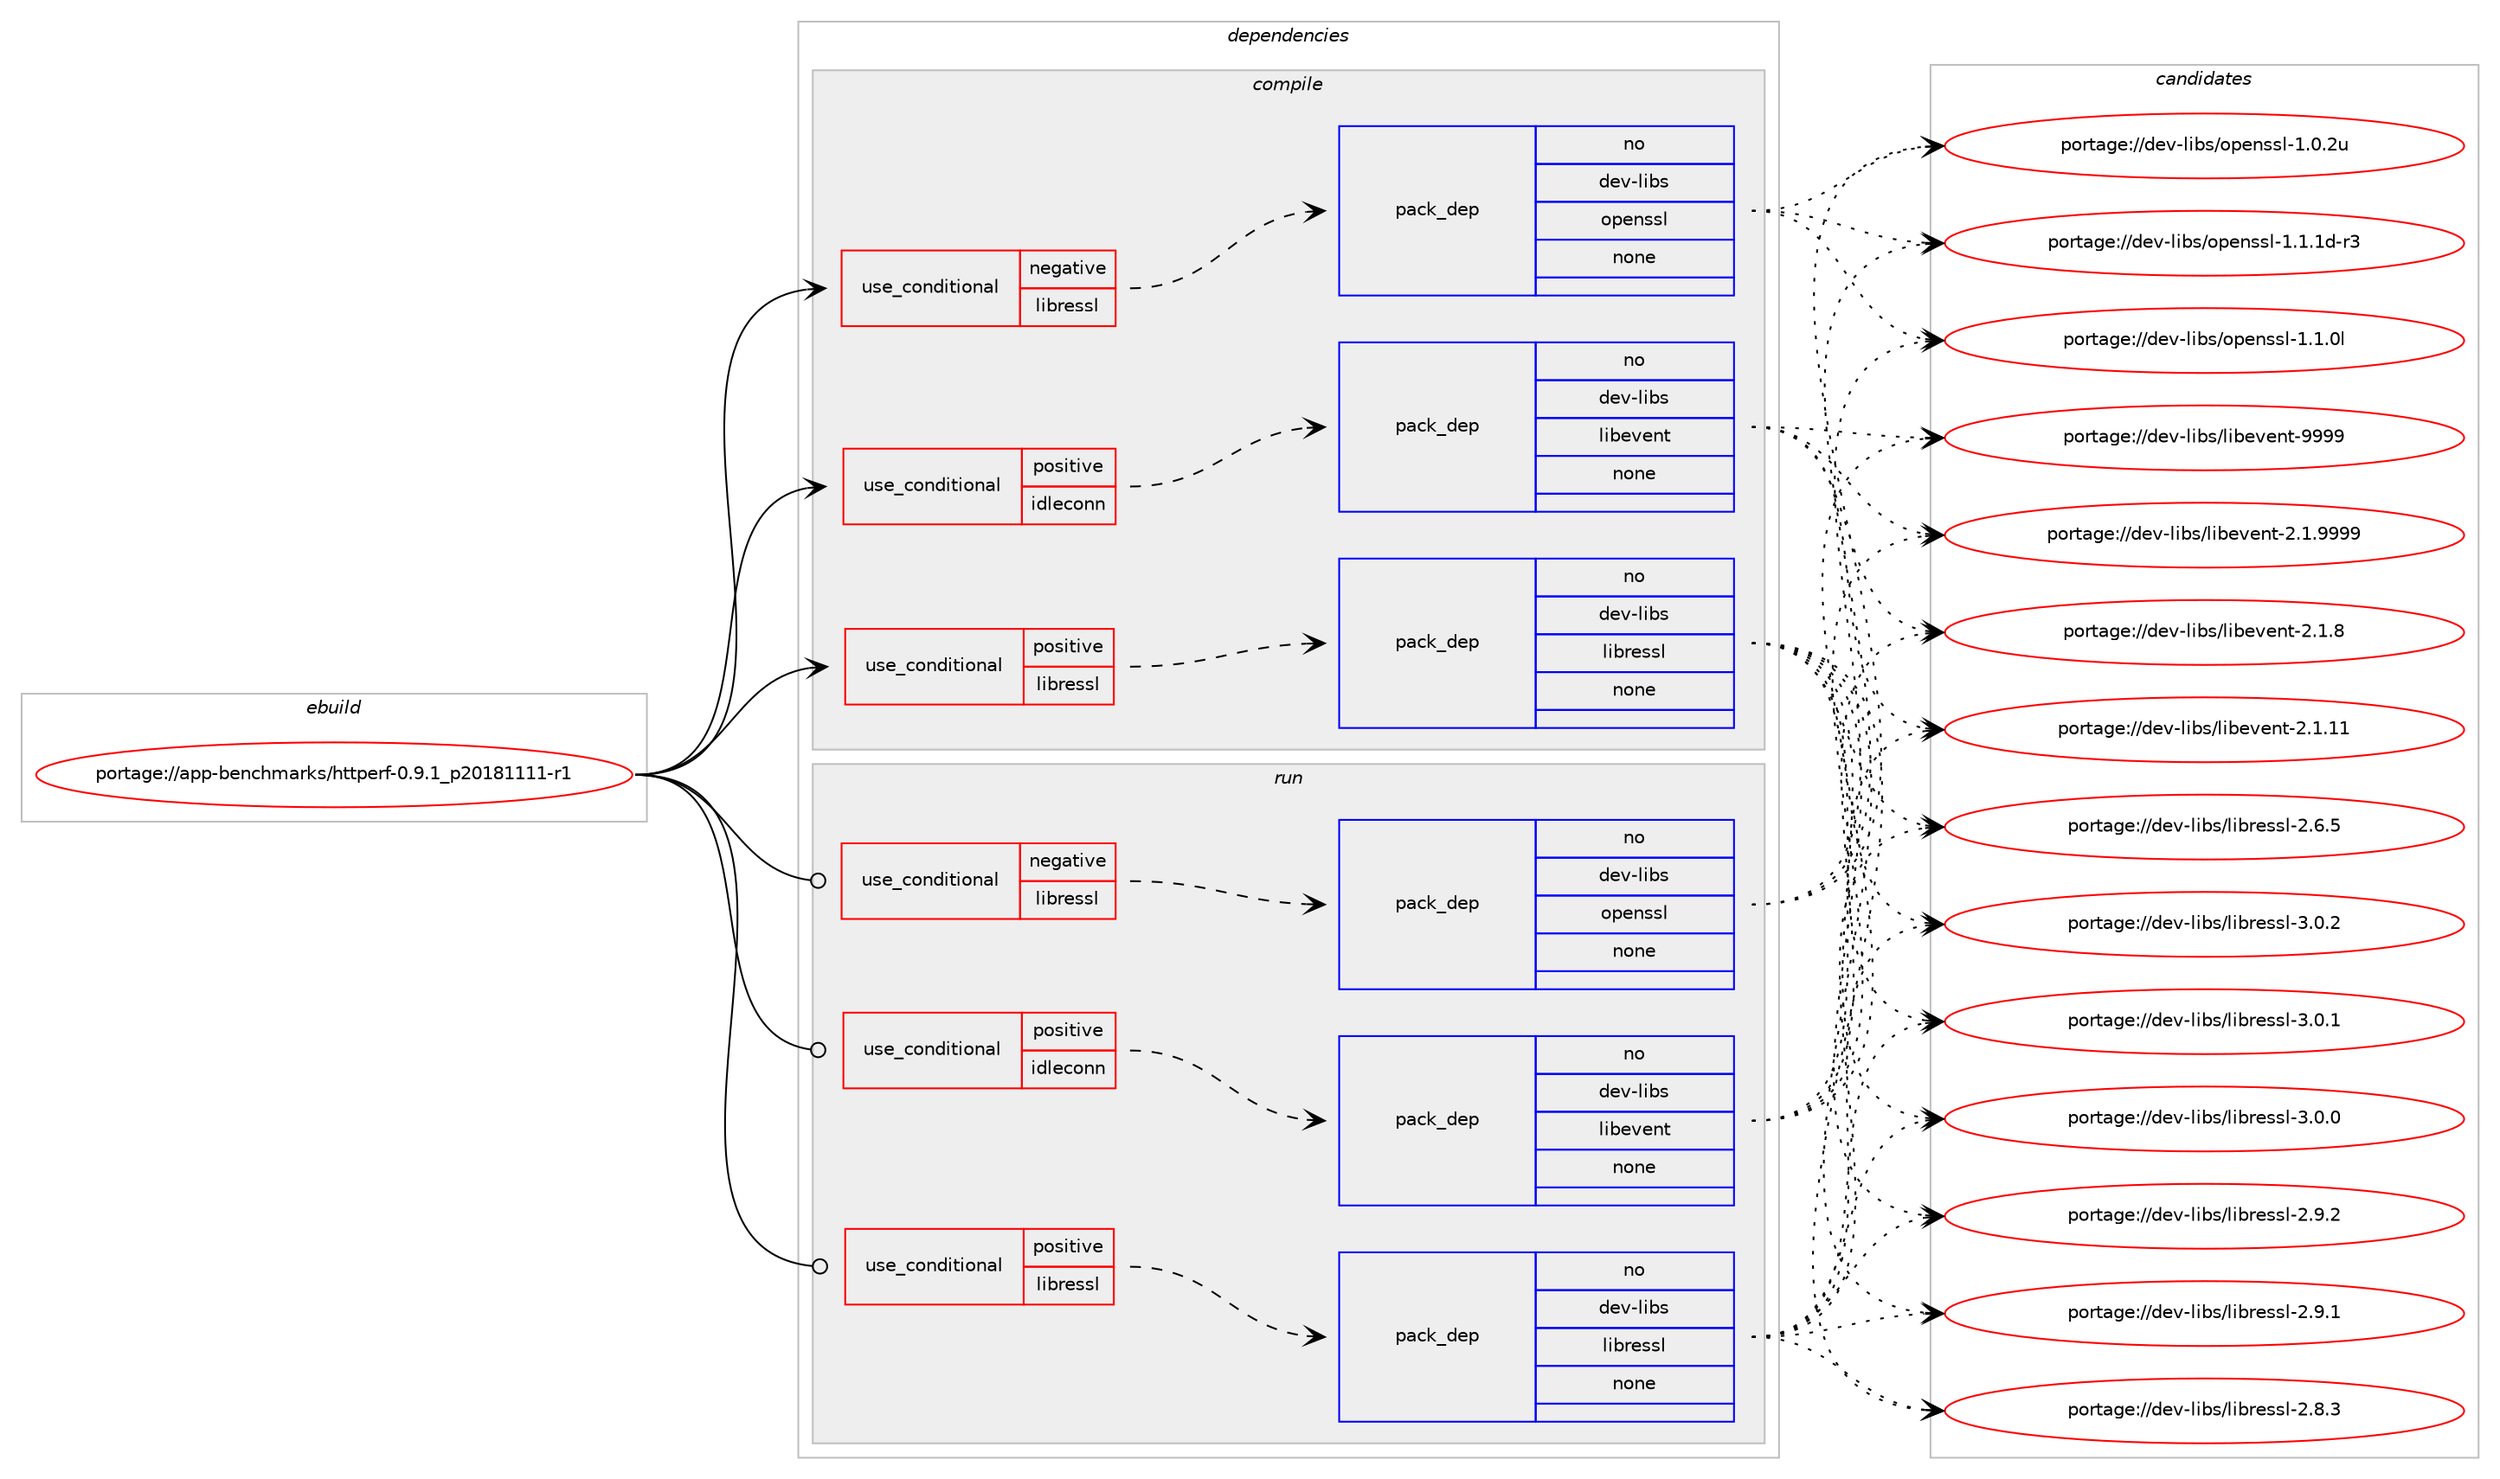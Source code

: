 digraph prolog {

# *************
# Graph options
# *************

newrank=true;
concentrate=true;
compound=true;
graph [rankdir=LR,fontname=Helvetica,fontsize=10,ranksep=1.5];#, ranksep=2.5, nodesep=0.2];
edge  [arrowhead=vee];
node  [fontname=Helvetica,fontsize=10];

# **********
# The ebuild
# **********

subgraph cluster_leftcol {
color=gray;
rank=same;
label=<<i>ebuild</i>>;
id [label="portage://app-benchmarks/httperf-0.9.1_p20181111-r1", color=red, width=4, href="../app-benchmarks/httperf-0.9.1_p20181111-r1.svg"];
}

# ****************
# The dependencies
# ****************

subgraph cluster_midcol {
color=gray;
label=<<i>dependencies</i>>;
subgraph cluster_compile {
fillcolor="#eeeeee";
style=filled;
label=<<i>compile</i>>;
subgraph cond151912 {
dependency644942 [label=<<TABLE BORDER="0" CELLBORDER="1" CELLSPACING="0" CELLPADDING="4"><TR><TD ROWSPAN="3" CELLPADDING="10">use_conditional</TD></TR><TR><TD>negative</TD></TR><TR><TD>libressl</TD></TR></TABLE>>, shape=none, color=red];
subgraph pack484443 {
dependency644943 [label=<<TABLE BORDER="0" CELLBORDER="1" CELLSPACING="0" CELLPADDING="4" WIDTH="220"><TR><TD ROWSPAN="6" CELLPADDING="30">pack_dep</TD></TR><TR><TD WIDTH="110">no</TD></TR><TR><TD>dev-libs</TD></TR><TR><TD>openssl</TD></TR><TR><TD>none</TD></TR><TR><TD></TD></TR></TABLE>>, shape=none, color=blue];
}
dependency644942:e -> dependency644943:w [weight=20,style="dashed",arrowhead="vee"];
}
id:e -> dependency644942:w [weight=20,style="solid",arrowhead="vee"];
subgraph cond151913 {
dependency644944 [label=<<TABLE BORDER="0" CELLBORDER="1" CELLSPACING="0" CELLPADDING="4"><TR><TD ROWSPAN="3" CELLPADDING="10">use_conditional</TD></TR><TR><TD>positive</TD></TR><TR><TD>idleconn</TD></TR></TABLE>>, shape=none, color=red];
subgraph pack484444 {
dependency644945 [label=<<TABLE BORDER="0" CELLBORDER="1" CELLSPACING="0" CELLPADDING="4" WIDTH="220"><TR><TD ROWSPAN="6" CELLPADDING="30">pack_dep</TD></TR><TR><TD WIDTH="110">no</TD></TR><TR><TD>dev-libs</TD></TR><TR><TD>libevent</TD></TR><TR><TD>none</TD></TR><TR><TD></TD></TR></TABLE>>, shape=none, color=blue];
}
dependency644944:e -> dependency644945:w [weight=20,style="dashed",arrowhead="vee"];
}
id:e -> dependency644944:w [weight=20,style="solid",arrowhead="vee"];
subgraph cond151914 {
dependency644946 [label=<<TABLE BORDER="0" CELLBORDER="1" CELLSPACING="0" CELLPADDING="4"><TR><TD ROWSPAN="3" CELLPADDING="10">use_conditional</TD></TR><TR><TD>positive</TD></TR><TR><TD>libressl</TD></TR></TABLE>>, shape=none, color=red];
subgraph pack484445 {
dependency644947 [label=<<TABLE BORDER="0" CELLBORDER="1" CELLSPACING="0" CELLPADDING="4" WIDTH="220"><TR><TD ROWSPAN="6" CELLPADDING="30">pack_dep</TD></TR><TR><TD WIDTH="110">no</TD></TR><TR><TD>dev-libs</TD></TR><TR><TD>libressl</TD></TR><TR><TD>none</TD></TR><TR><TD></TD></TR></TABLE>>, shape=none, color=blue];
}
dependency644946:e -> dependency644947:w [weight=20,style="dashed",arrowhead="vee"];
}
id:e -> dependency644946:w [weight=20,style="solid",arrowhead="vee"];
}
subgraph cluster_compileandrun {
fillcolor="#eeeeee";
style=filled;
label=<<i>compile and run</i>>;
}
subgraph cluster_run {
fillcolor="#eeeeee";
style=filled;
label=<<i>run</i>>;
subgraph cond151915 {
dependency644948 [label=<<TABLE BORDER="0" CELLBORDER="1" CELLSPACING="0" CELLPADDING="4"><TR><TD ROWSPAN="3" CELLPADDING="10">use_conditional</TD></TR><TR><TD>negative</TD></TR><TR><TD>libressl</TD></TR></TABLE>>, shape=none, color=red];
subgraph pack484446 {
dependency644949 [label=<<TABLE BORDER="0" CELLBORDER="1" CELLSPACING="0" CELLPADDING="4" WIDTH="220"><TR><TD ROWSPAN="6" CELLPADDING="30">pack_dep</TD></TR><TR><TD WIDTH="110">no</TD></TR><TR><TD>dev-libs</TD></TR><TR><TD>openssl</TD></TR><TR><TD>none</TD></TR><TR><TD></TD></TR></TABLE>>, shape=none, color=blue];
}
dependency644948:e -> dependency644949:w [weight=20,style="dashed",arrowhead="vee"];
}
id:e -> dependency644948:w [weight=20,style="solid",arrowhead="odot"];
subgraph cond151916 {
dependency644950 [label=<<TABLE BORDER="0" CELLBORDER="1" CELLSPACING="0" CELLPADDING="4"><TR><TD ROWSPAN="3" CELLPADDING="10">use_conditional</TD></TR><TR><TD>positive</TD></TR><TR><TD>idleconn</TD></TR></TABLE>>, shape=none, color=red];
subgraph pack484447 {
dependency644951 [label=<<TABLE BORDER="0" CELLBORDER="1" CELLSPACING="0" CELLPADDING="4" WIDTH="220"><TR><TD ROWSPAN="6" CELLPADDING="30">pack_dep</TD></TR><TR><TD WIDTH="110">no</TD></TR><TR><TD>dev-libs</TD></TR><TR><TD>libevent</TD></TR><TR><TD>none</TD></TR><TR><TD></TD></TR></TABLE>>, shape=none, color=blue];
}
dependency644950:e -> dependency644951:w [weight=20,style="dashed",arrowhead="vee"];
}
id:e -> dependency644950:w [weight=20,style="solid",arrowhead="odot"];
subgraph cond151917 {
dependency644952 [label=<<TABLE BORDER="0" CELLBORDER="1" CELLSPACING="0" CELLPADDING="4"><TR><TD ROWSPAN="3" CELLPADDING="10">use_conditional</TD></TR><TR><TD>positive</TD></TR><TR><TD>libressl</TD></TR></TABLE>>, shape=none, color=red];
subgraph pack484448 {
dependency644953 [label=<<TABLE BORDER="0" CELLBORDER="1" CELLSPACING="0" CELLPADDING="4" WIDTH="220"><TR><TD ROWSPAN="6" CELLPADDING="30">pack_dep</TD></TR><TR><TD WIDTH="110">no</TD></TR><TR><TD>dev-libs</TD></TR><TR><TD>libressl</TD></TR><TR><TD>none</TD></TR><TR><TD></TD></TR></TABLE>>, shape=none, color=blue];
}
dependency644952:e -> dependency644953:w [weight=20,style="dashed",arrowhead="vee"];
}
id:e -> dependency644952:w [weight=20,style="solid",arrowhead="odot"];
}
}

# **************
# The candidates
# **************

subgraph cluster_choices {
rank=same;
color=gray;
label=<<i>candidates</i>>;

subgraph choice484443 {
color=black;
nodesep=1;
choice1001011184510810598115471111121011101151151084549464946491004511451 [label="portage://dev-libs/openssl-1.1.1d-r3", color=red, width=4,href="../dev-libs/openssl-1.1.1d-r3.svg"];
choice100101118451081059811547111112101110115115108454946494648108 [label="portage://dev-libs/openssl-1.1.0l", color=red, width=4,href="../dev-libs/openssl-1.1.0l.svg"];
choice100101118451081059811547111112101110115115108454946484650117 [label="portage://dev-libs/openssl-1.0.2u", color=red, width=4,href="../dev-libs/openssl-1.0.2u.svg"];
dependency644943:e -> choice1001011184510810598115471111121011101151151084549464946491004511451:w [style=dotted,weight="100"];
dependency644943:e -> choice100101118451081059811547111112101110115115108454946494648108:w [style=dotted,weight="100"];
dependency644943:e -> choice100101118451081059811547111112101110115115108454946484650117:w [style=dotted,weight="100"];
}
subgraph choice484444 {
color=black;
nodesep=1;
choice100101118451081059811547108105981011181011101164557575757 [label="portage://dev-libs/libevent-9999", color=red, width=4,href="../dev-libs/libevent-9999.svg"];
choice10010111845108105981154710810598101118101110116455046494657575757 [label="portage://dev-libs/libevent-2.1.9999", color=red, width=4,href="../dev-libs/libevent-2.1.9999.svg"];
choice10010111845108105981154710810598101118101110116455046494656 [label="portage://dev-libs/libevent-2.1.8", color=red, width=4,href="../dev-libs/libevent-2.1.8.svg"];
choice1001011184510810598115471081059810111810111011645504649464949 [label="portage://dev-libs/libevent-2.1.11", color=red, width=4,href="../dev-libs/libevent-2.1.11.svg"];
dependency644945:e -> choice100101118451081059811547108105981011181011101164557575757:w [style=dotted,weight="100"];
dependency644945:e -> choice10010111845108105981154710810598101118101110116455046494657575757:w [style=dotted,weight="100"];
dependency644945:e -> choice10010111845108105981154710810598101118101110116455046494656:w [style=dotted,weight="100"];
dependency644945:e -> choice1001011184510810598115471081059810111810111011645504649464949:w [style=dotted,weight="100"];
}
subgraph choice484445 {
color=black;
nodesep=1;
choice10010111845108105981154710810598114101115115108455146484650 [label="portage://dev-libs/libressl-3.0.2", color=red, width=4,href="../dev-libs/libressl-3.0.2.svg"];
choice10010111845108105981154710810598114101115115108455146484649 [label="portage://dev-libs/libressl-3.0.1", color=red, width=4,href="../dev-libs/libressl-3.0.1.svg"];
choice10010111845108105981154710810598114101115115108455146484648 [label="portage://dev-libs/libressl-3.0.0", color=red, width=4,href="../dev-libs/libressl-3.0.0.svg"];
choice10010111845108105981154710810598114101115115108455046574650 [label="portage://dev-libs/libressl-2.9.2", color=red, width=4,href="../dev-libs/libressl-2.9.2.svg"];
choice10010111845108105981154710810598114101115115108455046574649 [label="portage://dev-libs/libressl-2.9.1", color=red, width=4,href="../dev-libs/libressl-2.9.1.svg"];
choice10010111845108105981154710810598114101115115108455046564651 [label="portage://dev-libs/libressl-2.8.3", color=red, width=4,href="../dev-libs/libressl-2.8.3.svg"];
choice10010111845108105981154710810598114101115115108455046544653 [label="portage://dev-libs/libressl-2.6.5", color=red, width=4,href="../dev-libs/libressl-2.6.5.svg"];
dependency644947:e -> choice10010111845108105981154710810598114101115115108455146484650:w [style=dotted,weight="100"];
dependency644947:e -> choice10010111845108105981154710810598114101115115108455146484649:w [style=dotted,weight="100"];
dependency644947:e -> choice10010111845108105981154710810598114101115115108455146484648:w [style=dotted,weight="100"];
dependency644947:e -> choice10010111845108105981154710810598114101115115108455046574650:w [style=dotted,weight="100"];
dependency644947:e -> choice10010111845108105981154710810598114101115115108455046574649:w [style=dotted,weight="100"];
dependency644947:e -> choice10010111845108105981154710810598114101115115108455046564651:w [style=dotted,weight="100"];
dependency644947:e -> choice10010111845108105981154710810598114101115115108455046544653:w [style=dotted,weight="100"];
}
subgraph choice484446 {
color=black;
nodesep=1;
choice1001011184510810598115471111121011101151151084549464946491004511451 [label="portage://dev-libs/openssl-1.1.1d-r3", color=red, width=4,href="../dev-libs/openssl-1.1.1d-r3.svg"];
choice100101118451081059811547111112101110115115108454946494648108 [label="portage://dev-libs/openssl-1.1.0l", color=red, width=4,href="../dev-libs/openssl-1.1.0l.svg"];
choice100101118451081059811547111112101110115115108454946484650117 [label="portage://dev-libs/openssl-1.0.2u", color=red, width=4,href="../dev-libs/openssl-1.0.2u.svg"];
dependency644949:e -> choice1001011184510810598115471111121011101151151084549464946491004511451:w [style=dotted,weight="100"];
dependency644949:e -> choice100101118451081059811547111112101110115115108454946494648108:w [style=dotted,weight="100"];
dependency644949:e -> choice100101118451081059811547111112101110115115108454946484650117:w [style=dotted,weight="100"];
}
subgraph choice484447 {
color=black;
nodesep=1;
choice100101118451081059811547108105981011181011101164557575757 [label="portage://dev-libs/libevent-9999", color=red, width=4,href="../dev-libs/libevent-9999.svg"];
choice10010111845108105981154710810598101118101110116455046494657575757 [label="portage://dev-libs/libevent-2.1.9999", color=red, width=4,href="../dev-libs/libevent-2.1.9999.svg"];
choice10010111845108105981154710810598101118101110116455046494656 [label="portage://dev-libs/libevent-2.1.8", color=red, width=4,href="../dev-libs/libevent-2.1.8.svg"];
choice1001011184510810598115471081059810111810111011645504649464949 [label="portage://dev-libs/libevent-2.1.11", color=red, width=4,href="../dev-libs/libevent-2.1.11.svg"];
dependency644951:e -> choice100101118451081059811547108105981011181011101164557575757:w [style=dotted,weight="100"];
dependency644951:e -> choice10010111845108105981154710810598101118101110116455046494657575757:w [style=dotted,weight="100"];
dependency644951:e -> choice10010111845108105981154710810598101118101110116455046494656:w [style=dotted,weight="100"];
dependency644951:e -> choice1001011184510810598115471081059810111810111011645504649464949:w [style=dotted,weight="100"];
}
subgraph choice484448 {
color=black;
nodesep=1;
choice10010111845108105981154710810598114101115115108455146484650 [label="portage://dev-libs/libressl-3.0.2", color=red, width=4,href="../dev-libs/libressl-3.0.2.svg"];
choice10010111845108105981154710810598114101115115108455146484649 [label="portage://dev-libs/libressl-3.0.1", color=red, width=4,href="../dev-libs/libressl-3.0.1.svg"];
choice10010111845108105981154710810598114101115115108455146484648 [label="portage://dev-libs/libressl-3.0.0", color=red, width=4,href="../dev-libs/libressl-3.0.0.svg"];
choice10010111845108105981154710810598114101115115108455046574650 [label="portage://dev-libs/libressl-2.9.2", color=red, width=4,href="../dev-libs/libressl-2.9.2.svg"];
choice10010111845108105981154710810598114101115115108455046574649 [label="portage://dev-libs/libressl-2.9.1", color=red, width=4,href="../dev-libs/libressl-2.9.1.svg"];
choice10010111845108105981154710810598114101115115108455046564651 [label="portage://dev-libs/libressl-2.8.3", color=red, width=4,href="../dev-libs/libressl-2.8.3.svg"];
choice10010111845108105981154710810598114101115115108455046544653 [label="portage://dev-libs/libressl-2.6.5", color=red, width=4,href="../dev-libs/libressl-2.6.5.svg"];
dependency644953:e -> choice10010111845108105981154710810598114101115115108455146484650:w [style=dotted,weight="100"];
dependency644953:e -> choice10010111845108105981154710810598114101115115108455146484649:w [style=dotted,weight="100"];
dependency644953:e -> choice10010111845108105981154710810598114101115115108455146484648:w [style=dotted,weight="100"];
dependency644953:e -> choice10010111845108105981154710810598114101115115108455046574650:w [style=dotted,weight="100"];
dependency644953:e -> choice10010111845108105981154710810598114101115115108455046574649:w [style=dotted,weight="100"];
dependency644953:e -> choice10010111845108105981154710810598114101115115108455046564651:w [style=dotted,weight="100"];
dependency644953:e -> choice10010111845108105981154710810598114101115115108455046544653:w [style=dotted,weight="100"];
}
}

}
